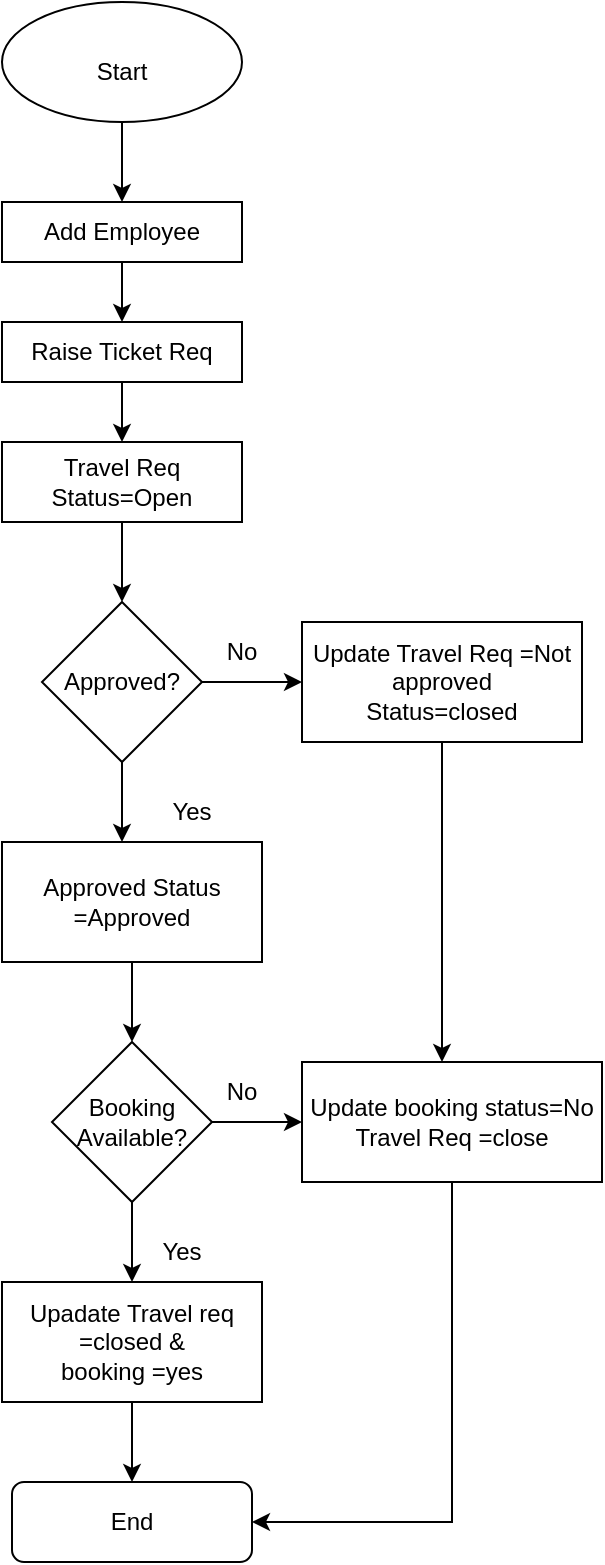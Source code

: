 <mxfile version="22.0.4" type="device">
  <diagram name="Page-1" id="xUFc3PXWxMyrGTHliC04">
    <mxGraphModel dx="780" dy="442" grid="1" gridSize="10" guides="1" tooltips="1" connect="1" arrows="1" fold="1" page="1" pageScale="1" pageWidth="850" pageHeight="1100" math="0" shadow="0">
      <root>
        <mxCell id="0" />
        <mxCell id="1" parent="0" />
        <mxCell id="D0oXUGcAnFSLh3DBxSA6-1" value="" style="ellipse;whiteSpace=wrap;html=1;" vertex="1" parent="1">
          <mxGeometry x="330" y="20" width="120" height="60" as="geometry" />
        </mxCell>
        <mxCell id="D0oXUGcAnFSLh3DBxSA6-3" value="Start" style="text;html=1;strokeColor=none;fillColor=none;align=center;verticalAlign=middle;whiteSpace=wrap;rounded=0;" vertex="1" parent="1">
          <mxGeometry x="360" y="40" width="60" height="30" as="geometry" />
        </mxCell>
        <mxCell id="D0oXUGcAnFSLh3DBxSA6-4" value="Add Employee" style="rounded=0;whiteSpace=wrap;html=1;" vertex="1" parent="1">
          <mxGeometry x="330" y="120" width="120" height="30" as="geometry" />
        </mxCell>
        <mxCell id="D0oXUGcAnFSLh3DBxSA6-5" value="Raise Ticket Req" style="rounded=0;whiteSpace=wrap;html=1;" vertex="1" parent="1">
          <mxGeometry x="330" y="180" width="120" height="30" as="geometry" />
        </mxCell>
        <mxCell id="D0oXUGcAnFSLh3DBxSA6-6" value="Travel Req Status=Open" style="rounded=0;whiteSpace=wrap;html=1;" vertex="1" parent="1">
          <mxGeometry x="330" y="240" width="120" height="40" as="geometry" />
        </mxCell>
        <mxCell id="D0oXUGcAnFSLh3DBxSA6-7" value="" style="endArrow=classic;html=1;rounded=0;exitX=0.5;exitY=1;exitDx=0;exitDy=0;" edge="1" parent="1" source="D0oXUGcAnFSLh3DBxSA6-6" target="D0oXUGcAnFSLh3DBxSA6-8">
          <mxGeometry width="50" height="50" relative="1" as="geometry">
            <mxPoint x="380" y="260" as="sourcePoint" />
            <mxPoint x="390" y="320" as="targetPoint" />
          </mxGeometry>
        </mxCell>
        <mxCell id="D0oXUGcAnFSLh3DBxSA6-8" value="Approved?" style="rhombus;whiteSpace=wrap;html=1;" vertex="1" parent="1">
          <mxGeometry x="350" y="320" width="80" height="80" as="geometry" />
        </mxCell>
        <mxCell id="D0oXUGcAnFSLh3DBxSA6-9" value="" style="endArrow=classic;html=1;rounded=0;exitX=0.5;exitY=1;exitDx=0;exitDy=0;" edge="1" parent="1" source="D0oXUGcAnFSLh3DBxSA6-8" target="D0oXUGcAnFSLh3DBxSA6-10">
          <mxGeometry width="50" height="50" relative="1" as="geometry">
            <mxPoint x="380" y="260" as="sourcePoint" />
            <mxPoint x="390" y="440" as="targetPoint" />
          </mxGeometry>
        </mxCell>
        <mxCell id="D0oXUGcAnFSLh3DBxSA6-10" value="Text" style="text;html=1;strokeColor=none;fillColor=none;align=center;verticalAlign=middle;whiteSpace=wrap;rounded=0;" vertex="1" parent="1">
          <mxGeometry x="360" y="440" width="60" height="30" as="geometry" />
        </mxCell>
        <mxCell id="D0oXUGcAnFSLh3DBxSA6-11" value="Approved Status =Approved" style="rounded=0;whiteSpace=wrap;html=1;" vertex="1" parent="1">
          <mxGeometry x="330" y="440" width="130" height="60" as="geometry" />
        </mxCell>
        <mxCell id="D0oXUGcAnFSLh3DBxSA6-12" value="" style="endArrow=classic;html=1;rounded=0;exitX=0.5;exitY=1;exitDx=0;exitDy=0;" edge="1" parent="1" source="D0oXUGcAnFSLh3DBxSA6-11" target="D0oXUGcAnFSLh3DBxSA6-13">
          <mxGeometry width="50" height="50" relative="1" as="geometry">
            <mxPoint x="380" y="310" as="sourcePoint" />
            <mxPoint x="395" y="540" as="targetPoint" />
          </mxGeometry>
        </mxCell>
        <mxCell id="D0oXUGcAnFSLh3DBxSA6-13" value="Booking Available?" style="rhombus;whiteSpace=wrap;html=1;" vertex="1" parent="1">
          <mxGeometry x="355" y="540" width="80" height="80" as="geometry" />
        </mxCell>
        <mxCell id="D0oXUGcAnFSLh3DBxSA6-14" value="" style="endArrow=classic;html=1;rounded=0;exitX=1;exitY=0.5;exitDx=0;exitDy=0;" edge="1" parent="1" source="D0oXUGcAnFSLh3DBxSA6-8" target="D0oXUGcAnFSLh3DBxSA6-15">
          <mxGeometry width="50" height="50" relative="1" as="geometry">
            <mxPoint x="390" y="440" as="sourcePoint" />
            <mxPoint x="480" y="360" as="targetPoint" />
          </mxGeometry>
        </mxCell>
        <mxCell id="D0oXUGcAnFSLh3DBxSA6-15" value="Update Travel Req =Not approved&lt;br&gt;Status=closed" style="rounded=0;whiteSpace=wrap;html=1;" vertex="1" parent="1">
          <mxGeometry x="480" y="330" width="140" height="60" as="geometry" />
        </mxCell>
        <mxCell id="D0oXUGcAnFSLh3DBxSA6-16" value="No" style="text;html=1;strokeColor=none;fillColor=none;align=center;verticalAlign=middle;whiteSpace=wrap;rounded=0;" vertex="1" parent="1">
          <mxGeometry x="420" y="330" width="60" height="30" as="geometry" />
        </mxCell>
        <mxCell id="D0oXUGcAnFSLh3DBxSA6-17" value="Yes" style="text;html=1;strokeColor=none;fillColor=none;align=center;verticalAlign=middle;whiteSpace=wrap;rounded=0;" vertex="1" parent="1">
          <mxGeometry x="395" y="410" width="60" height="30" as="geometry" />
        </mxCell>
        <mxCell id="D0oXUGcAnFSLh3DBxSA6-18" value="" style="endArrow=classic;html=1;rounded=0;exitX=1;exitY=0.5;exitDx=0;exitDy=0;" edge="1" parent="1" source="D0oXUGcAnFSLh3DBxSA6-13" target="D0oXUGcAnFSLh3DBxSA6-19">
          <mxGeometry width="50" height="50" relative="1" as="geometry">
            <mxPoint x="390" y="500" as="sourcePoint" />
            <mxPoint x="500" y="580" as="targetPoint" />
          </mxGeometry>
        </mxCell>
        <mxCell id="D0oXUGcAnFSLh3DBxSA6-32" style="edgeStyle=orthogonalEdgeStyle;rounded=0;orthogonalLoop=1;jettySize=auto;html=1;exitX=0.5;exitY=1;exitDx=0;exitDy=0;entryX=1;entryY=0.5;entryDx=0;entryDy=0;" edge="1" parent="1" source="D0oXUGcAnFSLh3DBxSA6-19" target="D0oXUGcAnFSLh3DBxSA6-24">
          <mxGeometry relative="1" as="geometry">
            <mxPoint x="555" y="810" as="targetPoint" />
          </mxGeometry>
        </mxCell>
        <mxCell id="D0oXUGcAnFSLh3DBxSA6-19" value="Update booking status=No&lt;br&gt;Travel Req =close" style="rounded=0;whiteSpace=wrap;html=1;" vertex="1" parent="1">
          <mxGeometry x="480" y="550" width="150" height="60" as="geometry" />
        </mxCell>
        <mxCell id="D0oXUGcAnFSLh3DBxSA6-20" value="No" style="text;html=1;strokeColor=none;fillColor=none;align=center;verticalAlign=middle;whiteSpace=wrap;rounded=0;" vertex="1" parent="1">
          <mxGeometry x="420" y="550" width="60" height="30" as="geometry" />
        </mxCell>
        <mxCell id="D0oXUGcAnFSLh3DBxSA6-21" value="" style="endArrow=classic;html=1;rounded=0;exitX=0.5;exitY=1;exitDx=0;exitDy=0;" edge="1" parent="1" source="D0oXUGcAnFSLh3DBxSA6-13" target="D0oXUGcAnFSLh3DBxSA6-22">
          <mxGeometry width="50" height="50" relative="1" as="geometry">
            <mxPoint x="390" y="500" as="sourcePoint" />
            <mxPoint x="395" y="670" as="targetPoint" />
          </mxGeometry>
        </mxCell>
        <mxCell id="D0oXUGcAnFSLh3DBxSA6-22" value="Upadate Travel req =closed &amp;amp;&lt;br&gt;booking =yes" style="rounded=0;whiteSpace=wrap;html=1;" vertex="1" parent="1">
          <mxGeometry x="330" y="660" width="130" height="60" as="geometry" />
        </mxCell>
        <mxCell id="D0oXUGcAnFSLh3DBxSA6-23" value="" style="endArrow=classic;html=1;rounded=0;exitX=0.5;exitY=1;exitDx=0;exitDy=0;" edge="1" parent="1" source="D0oXUGcAnFSLh3DBxSA6-22" target="D0oXUGcAnFSLh3DBxSA6-24">
          <mxGeometry width="50" height="50" relative="1" as="geometry">
            <mxPoint x="410" y="590" as="sourcePoint" />
            <mxPoint x="395" y="760" as="targetPoint" />
          </mxGeometry>
        </mxCell>
        <mxCell id="D0oXUGcAnFSLh3DBxSA6-24" value="End" style="rounded=1;whiteSpace=wrap;html=1;" vertex="1" parent="1">
          <mxGeometry x="335" y="760" width="120" height="40" as="geometry" />
        </mxCell>
        <mxCell id="D0oXUGcAnFSLh3DBxSA6-25" value="Yes" style="text;html=1;strokeColor=none;fillColor=none;align=center;verticalAlign=middle;whiteSpace=wrap;rounded=0;" vertex="1" parent="1">
          <mxGeometry x="390" y="630" width="60" height="30" as="geometry" />
        </mxCell>
        <mxCell id="D0oXUGcAnFSLh3DBxSA6-28" value="" style="endArrow=classic;html=1;rounded=0;exitX=0.5;exitY=1;exitDx=0;exitDy=0;" edge="1" parent="1" source="D0oXUGcAnFSLh3DBxSA6-1" target="D0oXUGcAnFSLh3DBxSA6-4">
          <mxGeometry width="50" height="50" relative="1" as="geometry">
            <mxPoint x="400" y="100" as="sourcePoint" />
            <mxPoint x="450" y="50" as="targetPoint" />
          </mxGeometry>
        </mxCell>
        <mxCell id="D0oXUGcAnFSLh3DBxSA6-29" value="" style="endArrow=classic;html=1;rounded=0;exitX=0.5;exitY=1;exitDx=0;exitDy=0;entryX=0.5;entryY=0;entryDx=0;entryDy=0;" edge="1" parent="1" source="D0oXUGcAnFSLh3DBxSA6-4" target="D0oXUGcAnFSLh3DBxSA6-5">
          <mxGeometry width="50" height="50" relative="1" as="geometry">
            <mxPoint x="410" y="260" as="sourcePoint" />
            <mxPoint x="460" y="210" as="targetPoint" />
          </mxGeometry>
        </mxCell>
        <mxCell id="D0oXUGcAnFSLh3DBxSA6-30" value="" style="endArrow=classic;html=1;rounded=0;exitX=0.5;exitY=1;exitDx=0;exitDy=0;" edge="1" parent="1" source="D0oXUGcAnFSLh3DBxSA6-5" target="D0oXUGcAnFSLh3DBxSA6-6">
          <mxGeometry width="50" height="50" relative="1" as="geometry">
            <mxPoint x="410" y="370" as="sourcePoint" />
            <mxPoint x="460" y="320" as="targetPoint" />
          </mxGeometry>
        </mxCell>
        <mxCell id="D0oXUGcAnFSLh3DBxSA6-31" value="" style="endArrow=classic;html=1;rounded=0;exitX=0.5;exitY=1;exitDx=0;exitDy=0;" edge="1" parent="1" source="D0oXUGcAnFSLh3DBxSA6-15">
          <mxGeometry width="50" height="50" relative="1" as="geometry">
            <mxPoint x="410" y="610" as="sourcePoint" />
            <mxPoint x="550" y="550" as="targetPoint" />
          </mxGeometry>
        </mxCell>
      </root>
    </mxGraphModel>
  </diagram>
</mxfile>
